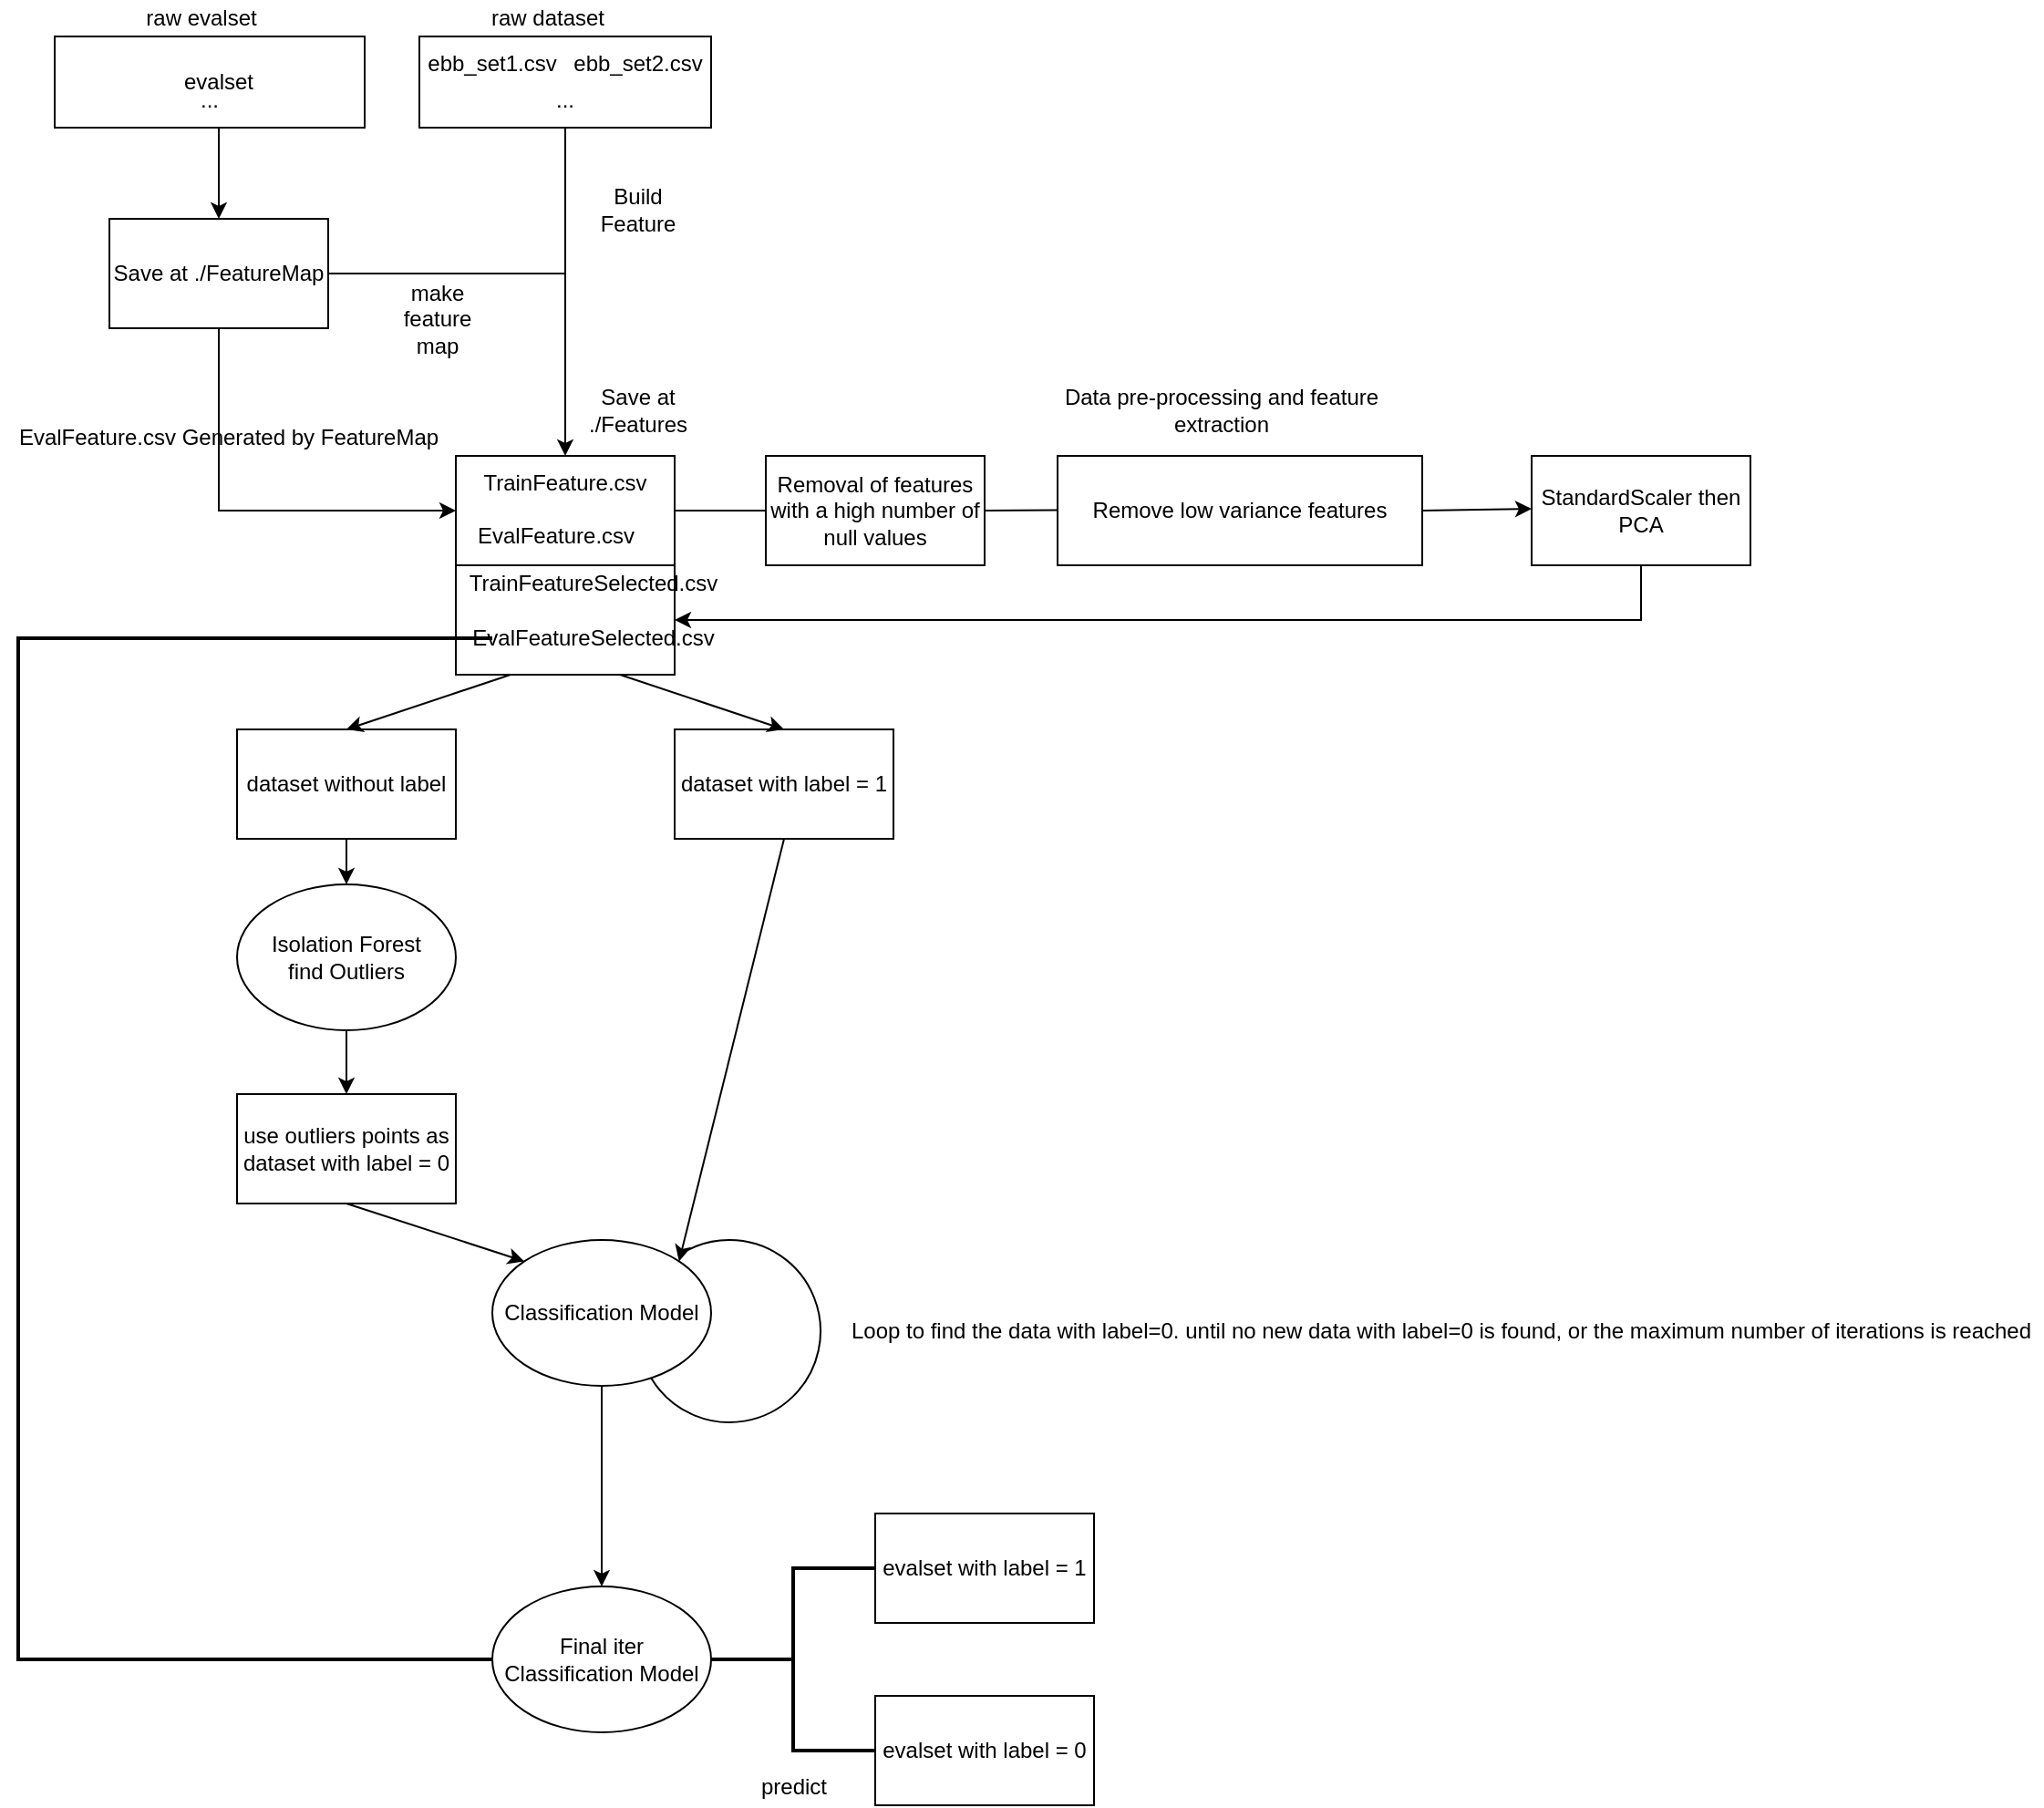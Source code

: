 <mxfile version="16.5.1" type="device"><diagram id="dS0-kyroIcK-ZjmBS53B" name="第 1 页"><mxGraphModel dx="2714" dy="1200" grid="1" gridSize="10" guides="1" tooltips="1" connect="1" arrows="1" fold="1" page="1" pageScale="1" pageWidth="827" pageHeight="1169" math="0" shadow="0"><root><mxCell id="0"/><mxCell id="1" parent="0"/><mxCell id="VXc2mVcyuY8rPfJGxSEl-1" value="" style="rounded=0;whiteSpace=wrap;html=1;" vertex="1" parent="1"><mxGeometry x="200" y="80" width="160" height="50" as="geometry"/></mxCell><mxCell id="VXc2mVcyuY8rPfJGxSEl-2" value="raw dataset" style="text;html=1;align=center;verticalAlign=middle;resizable=0;points=[];autosize=1;strokeColor=none;fillColor=none;" vertex="1" parent="1"><mxGeometry x="230" y="60" width="80" height="20" as="geometry"/></mxCell><mxCell id="VXc2mVcyuY8rPfJGxSEl-3" value="raw evalset" style="text;html=1;align=center;verticalAlign=middle;resizable=0;points=[];autosize=1;strokeColor=none;fillColor=none;" vertex="1" parent="1"><mxGeometry x="40" y="60" width="80" height="20" as="geometry"/></mxCell><mxCell id="VXc2mVcyuY8rPfJGxSEl-4" value="ebb_set1.csv" style="text;html=1;strokeColor=none;fillColor=none;align=center;verticalAlign=middle;whiteSpace=wrap;rounded=0;" vertex="1" parent="1"><mxGeometry x="210" y="80" width="60" height="30" as="geometry"/></mxCell><mxCell id="VXc2mVcyuY8rPfJGxSEl-5" value="ebb_set2.csv" style="text;html=1;strokeColor=none;fillColor=none;align=center;verticalAlign=middle;whiteSpace=wrap;rounded=0;" vertex="1" parent="1"><mxGeometry x="290" y="80" width="60" height="30" as="geometry"/></mxCell><mxCell id="VXc2mVcyuY8rPfJGxSEl-6" value="" style="rounded=0;whiteSpace=wrap;html=1;" vertex="1" parent="1"><mxGeometry y="80" width="170" height="50" as="geometry"/></mxCell><mxCell id="VXc2mVcyuY8rPfJGxSEl-7" value="..." style="text;html=1;strokeColor=none;fillColor=none;align=center;verticalAlign=middle;whiteSpace=wrap;rounded=0;" vertex="1" parent="1"><mxGeometry x="250" y="100" width="60" height="30" as="geometry"/></mxCell><mxCell id="VXc2mVcyuY8rPfJGxSEl-8" value="..." style="text;html=1;strokeColor=none;fillColor=none;align=center;verticalAlign=middle;whiteSpace=wrap;rounded=0;" vertex="1" parent="1"><mxGeometry x="55" y="100" width="60" height="30" as="geometry"/></mxCell><mxCell id="VXc2mVcyuY8rPfJGxSEl-9" value="evalset" style="text;html=1;strokeColor=none;fillColor=none;align=center;verticalAlign=middle;whiteSpace=wrap;rounded=0;" vertex="1" parent="1"><mxGeometry x="60" y="90" width="60" height="30" as="geometry"/></mxCell><mxCell id="VXc2mVcyuY8rPfJGxSEl-10" value="" style="endArrow=classic;html=1;rounded=0;exitX=0.5;exitY=1;exitDx=0;exitDy=0;" edge="1" parent="1" source="VXc2mVcyuY8rPfJGxSEl-7"><mxGeometry width="50" height="50" relative="1" as="geometry"><mxPoint x="390" y="360" as="sourcePoint"/><mxPoint x="280" y="310" as="targetPoint"/></mxGeometry></mxCell><mxCell id="VXc2mVcyuY8rPfJGxSEl-11" value="Build Feature" style="text;html=1;strokeColor=none;fillColor=none;align=center;verticalAlign=middle;whiteSpace=wrap;rounded=0;" vertex="1" parent="1"><mxGeometry x="290" y="160" width="60" height="30" as="geometry"/></mxCell><mxCell id="VXc2mVcyuY8rPfJGxSEl-12" value="" style="endArrow=classic;html=1;rounded=0;entryX=0;entryY=0.5;entryDx=0;entryDy=0;" edge="1" parent="1" target="VXc2mVcyuY8rPfJGxSEl-13"><mxGeometry width="50" height="50" relative="1" as="geometry"><mxPoint x="280" y="210" as="sourcePoint"/><mxPoint x="410" y="210" as="targetPoint"/></mxGeometry></mxCell><mxCell id="VXc2mVcyuY8rPfJGxSEl-13" value="Save at ./FeatureMap" style="rounded=0;whiteSpace=wrap;html=1;" vertex="1" parent="1"><mxGeometry x="30" y="180" width="120" height="60" as="geometry"/></mxCell><mxCell id="VXc2mVcyuY8rPfJGxSEl-14" value="make feature map" style="text;html=1;strokeColor=none;fillColor=none;align=center;verticalAlign=middle;whiteSpace=wrap;rounded=0;" vertex="1" parent="1"><mxGeometry x="180" y="220" width="60" height="30" as="geometry"/></mxCell><mxCell id="VXc2mVcyuY8rPfJGxSEl-15" value="" style="rounded=0;whiteSpace=wrap;html=1;" vertex="1" parent="1"><mxGeometry x="220" y="310" width="120" height="120" as="geometry"/></mxCell><mxCell id="VXc2mVcyuY8rPfJGxSEl-16" value="TrainFeature.csv" style="text;html=1;strokeColor=none;fillColor=none;align=center;verticalAlign=middle;whiteSpace=wrap;rounded=0;" vertex="1" parent="1"><mxGeometry x="250" y="310" width="60" height="30" as="geometry"/></mxCell><UserObject label="EvalFeature.csv" link="EvalFeature.csv" id="VXc2mVcyuY8rPfJGxSEl-17"><mxCell style="text;whiteSpace=wrap;html=1;" vertex="1" parent="1"><mxGeometry x="230" y="340" width="110" height="30" as="geometry"/></mxCell></UserObject><mxCell id="VXc2mVcyuY8rPfJGxSEl-18" value="Save at ./Features" style="text;html=1;strokeColor=none;fillColor=none;align=center;verticalAlign=middle;whiteSpace=wrap;rounded=0;" vertex="1" parent="1"><mxGeometry x="290" y="270" width="60" height="30" as="geometry"/></mxCell><mxCell id="VXc2mVcyuY8rPfJGxSEl-19" value="" style="endArrow=none;html=1;rounded=0;exitX=0;exitY=0.5;exitDx=0;exitDy=0;entryX=1;entryY=1;entryDx=0;entryDy=0;" edge="1" parent="1" source="VXc2mVcyuY8rPfJGxSEl-15" target="VXc2mVcyuY8rPfJGxSEl-17"><mxGeometry width="50" height="50" relative="1" as="geometry"><mxPoint x="390" y="340" as="sourcePoint"/><mxPoint x="440" y="290" as="targetPoint"/></mxGeometry></mxCell><mxCell id="VXc2mVcyuY8rPfJGxSEl-20" value="" style="endArrow=classic;html=1;rounded=0;exitX=1;exitY=0;exitDx=0;exitDy=0;" edge="1" parent="1" source="VXc2mVcyuY8rPfJGxSEl-17"><mxGeometry width="50" height="50" relative="1" as="geometry"><mxPoint x="390" y="340" as="sourcePoint"/><mxPoint x="440" y="340" as="targetPoint"/></mxGeometry></mxCell><mxCell id="VXc2mVcyuY8rPfJGxSEl-22" value="Data pre-processing and feature extraction" style="text;html=1;strokeColor=none;fillColor=none;align=center;verticalAlign=middle;whiteSpace=wrap;rounded=0;" vertex="1" parent="1"><mxGeometry x="550" y="270" width="180" height="30" as="geometry"/></mxCell><mxCell id="VXc2mVcyuY8rPfJGxSEl-23" value="" style="endArrow=classic;html=1;rounded=0;exitX=1;exitY=0.5;exitDx=0;exitDy=0;" edge="1" parent="1" source="VXc2mVcyuY8rPfJGxSEl-66"><mxGeometry width="50" height="50" relative="1" as="geometry"><mxPoint x="560" y="339" as="sourcePoint"/><mxPoint x="660" y="339" as="targetPoint"/></mxGeometry></mxCell><mxCell id="VXc2mVcyuY8rPfJGxSEl-24" value="Remove low variance features" style="rounded=0;whiteSpace=wrap;html=1;" vertex="1" parent="1"><mxGeometry x="550" y="310" width="200" height="60" as="geometry"/></mxCell><mxCell id="VXc2mVcyuY8rPfJGxSEl-25" value="StandardScaler then PCA" style="rounded=0;whiteSpace=wrap;html=1;" vertex="1" parent="1"><mxGeometry x="810" y="310" width="120" height="60" as="geometry"/></mxCell><mxCell id="VXc2mVcyuY8rPfJGxSEl-26" value="" style="endArrow=classic;html=1;rounded=0;exitX=1;exitY=0.5;exitDx=0;exitDy=0;" edge="1" parent="1" source="VXc2mVcyuY8rPfJGxSEl-24"><mxGeometry width="50" height="50" relative="1" as="geometry"><mxPoint x="980" y="339" as="sourcePoint"/><mxPoint x="810" y="339" as="targetPoint"/></mxGeometry></mxCell><mxCell id="VXc2mVcyuY8rPfJGxSEl-27" value="" style="endArrow=classic;html=1;rounded=0;entryX=0.5;entryY=0;entryDx=0;entryDy=0;" edge="1" parent="1" target="VXc2mVcyuY8rPfJGxSEl-13"><mxGeometry width="50" height="50" relative="1" as="geometry"><mxPoint x="90" y="130" as="sourcePoint"/><mxPoint x="310" y="320" as="targetPoint"/></mxGeometry></mxCell><mxCell id="VXc2mVcyuY8rPfJGxSEl-28" value="" style="endArrow=classic;html=1;rounded=0;exitX=0.5;exitY=1;exitDx=0;exitDy=0;entryX=0;entryY=0.25;entryDx=0;entryDy=0;" edge="1" parent="1" source="VXc2mVcyuY8rPfJGxSEl-13" target="VXc2mVcyuY8rPfJGxSEl-15"><mxGeometry width="50" height="50" relative="1" as="geometry"><mxPoint x="260" y="370" as="sourcePoint"/><mxPoint x="310" y="320" as="targetPoint"/><Array as="points"><mxPoint x="90" y="340"/></Array></mxGeometry></mxCell><mxCell id="VXc2mVcyuY8rPfJGxSEl-29" value="&lt;span style=&quot;text-align: left&quot;&gt;EvalFeature.csv&amp;nbsp;&lt;/span&gt;Generated by FeatureMap" style="text;html=1;align=center;verticalAlign=middle;resizable=0;points=[];autosize=1;strokeColor=none;fillColor=none;" vertex="1" parent="1"><mxGeometry x="-30" y="290" width="250" height="20" as="geometry"/></mxCell><mxCell id="VXc2mVcyuY8rPfJGxSEl-30" value="" style="endArrow=classic;html=1;rounded=0;exitX=0.5;exitY=1;exitDx=0;exitDy=0;entryX=1;entryY=0.75;entryDx=0;entryDy=0;" edge="1" parent="1" source="VXc2mVcyuY8rPfJGxSEl-25" target="VXc2mVcyuY8rPfJGxSEl-15"><mxGeometry width="50" height="50" relative="1" as="geometry"><mxPoint x="790" y="320" as="sourcePoint"/><mxPoint x="840" y="270" as="targetPoint"/><Array as="points"><mxPoint x="870" y="400"/></Array></mxGeometry></mxCell><mxCell id="VXc2mVcyuY8rPfJGxSEl-31" value="TrainFeatureSelected.csv" style="text;html=1;align=center;verticalAlign=middle;resizable=0;points=[];autosize=1;strokeColor=none;fillColor=none;" vertex="1" parent="1"><mxGeometry x="220" y="370" width="150" height="20" as="geometry"/></mxCell><mxCell id="VXc2mVcyuY8rPfJGxSEl-32" value="EvalFeatureSelected.csv" style="text;html=1;align=center;verticalAlign=middle;resizable=0;points=[];autosize=1;strokeColor=none;fillColor=none;" vertex="1" parent="1"><mxGeometry x="220" y="400" width="150" height="20" as="geometry"/></mxCell><mxCell id="VXc2mVcyuY8rPfJGxSEl-36" value="dataset with label = 1" style="rounded=0;whiteSpace=wrap;html=1;" vertex="1" parent="1"><mxGeometry x="340" y="460" width="120" height="60" as="geometry"/></mxCell><mxCell id="VXc2mVcyuY8rPfJGxSEl-37" value="dataset without label" style="rounded=0;whiteSpace=wrap;html=1;" vertex="1" parent="1"><mxGeometry x="100" y="460" width="120" height="60" as="geometry"/></mxCell><mxCell id="VXc2mVcyuY8rPfJGxSEl-47" value="" style="endArrow=classic;html=1;rounded=0;exitX=0.5;exitY=1;exitDx=0;exitDy=0;entryX=0;entryY=0;entryDx=0;entryDy=0;" edge="1" parent="1" source="VXc2mVcyuY8rPfJGxSEl-69" target="VXc2mVcyuY8rPfJGxSEl-70"><mxGeometry width="50" height="50" relative="1" as="geometry"><mxPoint x="540" y="1230" as="sourcePoint"/><mxPoint x="590" y="1180" as="targetPoint"/></mxGeometry></mxCell><mxCell id="VXc2mVcyuY8rPfJGxSEl-48" value="" style="endArrow=classic;html=1;rounded=0;exitX=0.5;exitY=1;exitDx=0;exitDy=0;entryX=1;entryY=0;entryDx=0;entryDy=0;" edge="1" parent="1" source="VXc2mVcyuY8rPfJGxSEl-36" target="VXc2mVcyuY8rPfJGxSEl-70"><mxGeometry width="50" height="50" relative="1" as="geometry"><mxPoint x="750" y="930" as="sourcePoint"/><mxPoint x="767.574" y="1048.284" as="targetPoint"/></mxGeometry></mxCell><mxCell id="VXc2mVcyuY8rPfJGxSEl-66" value="Removal of features with a high number of null values" style="rounded=0;whiteSpace=wrap;html=1;labelBackgroundColor=none;fontColor=#000000;" vertex="1" parent="1"><mxGeometry x="390" y="310" width="120" height="60" as="geometry"/></mxCell><mxCell id="VXc2mVcyuY8rPfJGxSEl-68" value="Isolation Forest find&amp;nbsp;Outliers" style="ellipse;whiteSpace=wrap;html=1;" vertex="1" parent="1"><mxGeometry x="100" y="545" width="120" height="80" as="geometry"/></mxCell><mxCell id="VXc2mVcyuY8rPfJGxSEl-69" value="use outliers points as dataset with label = 0" style="rounded=0;whiteSpace=wrap;html=1;" vertex="1" parent="1"><mxGeometry x="100" y="660" width="120" height="60" as="geometry"/></mxCell><mxCell id="VXc2mVcyuY8rPfJGxSEl-70" value="Classification Model" style="ellipse;whiteSpace=wrap;html=1;" vertex="1" parent="1"><mxGeometry x="240" y="740" width="120" height="80" as="geometry"/></mxCell><mxCell id="VXc2mVcyuY8rPfJGxSEl-71" value="" style="endArrow=classic;html=1;rounded=0;exitX=0.5;exitY=1;exitDx=0;exitDy=0;entryX=0.5;entryY=0;entryDx=0;entryDy=0;" edge="1" parent="1" source="VXc2mVcyuY8rPfJGxSEl-68" target="VXc2mVcyuY8rPfJGxSEl-69"><mxGeometry width="50" height="50" relative="1" as="geometry"><mxPoint x="170" y="880" as="sourcePoint"/><mxPoint x="257.574" y="1041.716" as="targetPoint"/></mxGeometry></mxCell><mxCell id="VXc2mVcyuY8rPfJGxSEl-72" value="" style="endArrow=classic;html=1;rounded=0;entryX=0.5;entryY=0;entryDx=0;entryDy=0;exitX=0.25;exitY=1;exitDx=0;exitDy=0;" edge="1" parent="1" source="VXc2mVcyuY8rPfJGxSEl-15" target="VXc2mVcyuY8rPfJGxSEl-37"><mxGeometry width="50" height="50" relative="1" as="geometry"><mxPoint x="230" y="450" as="sourcePoint"/><mxPoint x="170" y="820" as="targetPoint"/></mxGeometry></mxCell><mxCell id="VXc2mVcyuY8rPfJGxSEl-73" value="" style="endArrow=classic;html=1;rounded=0;entryX=0.5;entryY=0;entryDx=0;entryDy=0;exitX=0.75;exitY=1;exitDx=0;exitDy=0;" edge="1" parent="1" source="VXc2mVcyuY8rPfJGxSEl-15" target="VXc2mVcyuY8rPfJGxSEl-36"><mxGeometry width="50" height="50" relative="1" as="geometry"><mxPoint x="320" y="450" as="sourcePoint"/><mxPoint x="170" y="530" as="targetPoint"/></mxGeometry></mxCell><mxCell id="VXc2mVcyuY8rPfJGxSEl-74" value="" style="endArrow=classic;html=1;rounded=0;exitX=0.5;exitY=1;exitDx=0;exitDy=0;entryX=0.5;entryY=0;entryDx=0;entryDy=0;" edge="1" parent="1" source="VXc2mVcyuY8rPfJGxSEl-37" target="VXc2mVcyuY8rPfJGxSEl-68"><mxGeometry width="50" height="50" relative="1" as="geometry"><mxPoint x="230" y="440" as="sourcePoint"/><mxPoint x="170" y="530" as="targetPoint"/></mxGeometry></mxCell><mxCell id="VXc2mVcyuY8rPfJGxSEl-75" value="" style="verticalLabelPosition=bottom;verticalAlign=top;html=1;shape=mxgraph.basic.arc;startAngle=0.905;endAngle=0.663;labelBackgroundColor=none;fontColor=#000000;" vertex="1" parent="1"><mxGeometry x="320" y="740" width="100" height="100" as="geometry"/></mxCell><mxCell id="VXc2mVcyuY8rPfJGxSEl-76" value="Loop to find the data with label=0. until no new data with label=0 is found, or the maximum number of iterations is reached" style="text;html=1;align=center;verticalAlign=middle;resizable=0;points=[];autosize=1;strokeColor=none;fillColor=none;fontColor=#000000;" vertex="1" parent="1"><mxGeometry x="430" y="780" width="660" height="20" as="geometry"/></mxCell><mxCell id="VXc2mVcyuY8rPfJGxSEl-78" value="" style="endArrow=classic;html=1;rounded=0;exitX=0.5;exitY=1;exitDx=0;exitDy=0;entryX=0.5;entryY=0;entryDx=0;entryDy=0;" edge="1" parent="1" source="VXc2mVcyuY8rPfJGxSEl-70" target="VXc2mVcyuY8rPfJGxSEl-79"><mxGeometry width="50" height="50" relative="1" as="geometry"><mxPoint x="170" y="730" as="sourcePoint"/><mxPoint x="300" y="930" as="targetPoint"/></mxGeometry></mxCell><mxCell id="VXc2mVcyuY8rPfJGxSEl-79" value="Final iter Classification Model" style="ellipse;whiteSpace=wrap;html=1;" vertex="1" parent="1"><mxGeometry x="240" y="930" width="120" height="80" as="geometry"/></mxCell><mxCell id="VXc2mVcyuY8rPfJGxSEl-80" value="" style="strokeWidth=2;html=1;shape=mxgraph.flowchart.annotation_1;align=left;pointerEvents=1;labelBackgroundColor=none;fontColor=#000000;" vertex="1" parent="1"><mxGeometry x="-20" y="410" width="260" height="560" as="geometry"/></mxCell><mxCell id="VXc2mVcyuY8rPfJGxSEl-82" value="evalset with label = 1" style="rounded=0;whiteSpace=wrap;html=1;" vertex="1" parent="1"><mxGeometry x="450" y="890" width="120" height="60" as="geometry"/></mxCell><mxCell id="VXc2mVcyuY8rPfJGxSEl-83" value="evalset with label = 0" style="rounded=0;whiteSpace=wrap;html=1;" vertex="1" parent="1"><mxGeometry x="450" y="990" width="120" height="60" as="geometry"/></mxCell><mxCell id="VXc2mVcyuY8rPfJGxSEl-84" value="" style="strokeWidth=2;html=1;shape=mxgraph.flowchart.annotation_2;align=left;labelPosition=right;pointerEvents=1;labelBackgroundColor=none;fontColor=#000000;" vertex="1" parent="1"><mxGeometry x="360" y="920" width="90" height="100" as="geometry"/></mxCell><mxCell id="VXc2mVcyuY8rPfJGxSEl-85" value="predict" style="text;html=1;align=center;verticalAlign=middle;resizable=0;points=[];autosize=1;strokeColor=none;fillColor=none;fontColor=#000000;" vertex="1" parent="1"><mxGeometry x="380" y="1030" width="50" height="20" as="geometry"/></mxCell></root></mxGraphModel></diagram></mxfile>